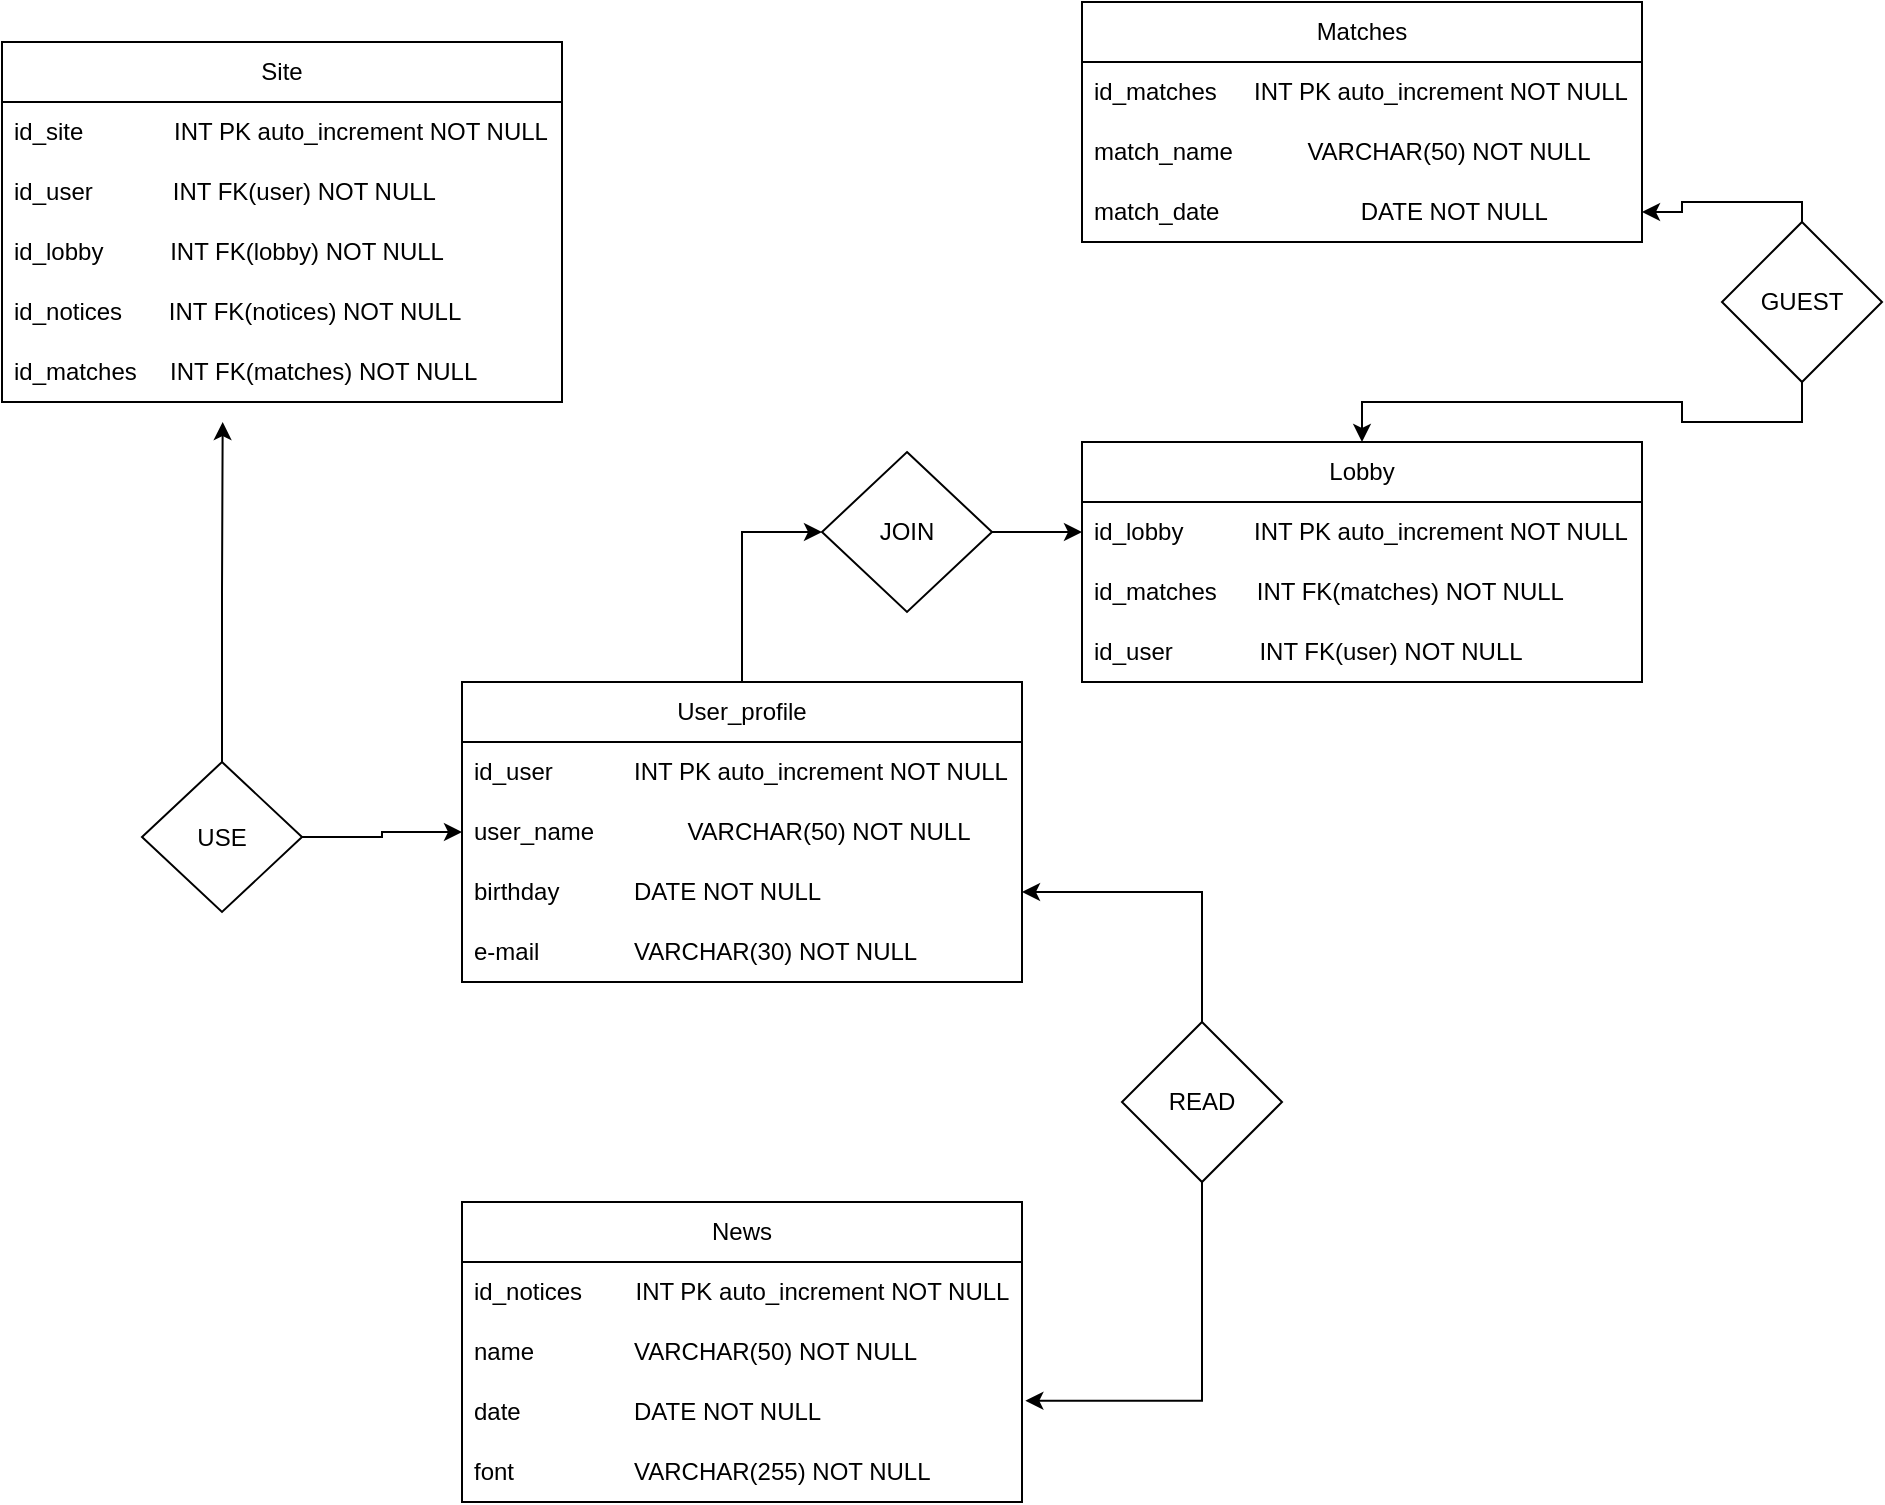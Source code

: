 <mxfile version="21.6.8" type="device">
  <diagram name="Page-1" id="nhUX0eOs_0no1MKn4os-">
    <mxGraphModel dx="1723" dy="773" grid="1" gridSize="10" guides="1" tooltips="1" connect="1" arrows="1" fold="1" page="1" pageScale="1" pageWidth="850" pageHeight="1100" math="0" shadow="0">
      <root>
        <mxCell id="0" />
        <mxCell id="1" parent="0" />
        <mxCell id="7KKed47rouhJZqzv3VmI-54" style="edgeStyle=orthogonalEdgeStyle;rounded=0;orthogonalLoop=1;jettySize=auto;html=1;entryX=0;entryY=0.5;entryDx=0;entryDy=0;" edge="1" parent="1" source="7KKed47rouhJZqzv3VmI-13" target="7KKed47rouhJZqzv3VmI-52">
          <mxGeometry relative="1" as="geometry" />
        </mxCell>
        <mxCell id="7KKed47rouhJZqzv3VmI-13" value="User_profile" style="swimlane;fontStyle=0;childLayout=stackLayout;horizontal=1;startSize=30;horizontalStack=0;resizeParent=1;resizeParentMax=0;resizeLast=0;collapsible=1;marginBottom=0;whiteSpace=wrap;html=1;" vertex="1" parent="1">
          <mxGeometry x="240" y="350" width="280" height="150" as="geometry" />
        </mxCell>
        <mxCell id="7KKed47rouhJZqzv3VmI-20" value="id_user&lt;span style=&quot;white-space: pre;&quot;&gt;&#x9;&lt;span style=&quot;white-space: pre;&quot;&gt;&#x9;&lt;/span&gt;&lt;/span&gt;INT PK auto_increment NOT NULL" style="text;strokeColor=none;fillColor=none;align=left;verticalAlign=middle;spacingLeft=4;spacingRight=4;overflow=hidden;points=[[0,0.5],[1,0.5]];portConstraint=eastwest;rotatable=0;whiteSpace=wrap;html=1;" vertex="1" parent="7KKed47rouhJZqzv3VmI-13">
          <mxGeometry y="30" width="280" height="30" as="geometry" />
        </mxCell>
        <mxCell id="7KKed47rouhJZqzv3VmI-14" value="user_name&lt;span style=&quot;white-space: pre;&quot;&gt;&#x9;&lt;span style=&quot;white-space: pre;&quot;&gt;&#x9;&lt;/span&gt;&lt;/span&gt;VARCHAR(50) NOT NULL" style="text;strokeColor=none;fillColor=none;align=left;verticalAlign=middle;spacingLeft=4;spacingRight=4;overflow=hidden;points=[[0,0.5],[1,0.5]];portConstraint=eastwest;rotatable=0;whiteSpace=wrap;html=1;" vertex="1" parent="7KKed47rouhJZqzv3VmI-13">
          <mxGeometry y="60" width="280" height="30" as="geometry" />
        </mxCell>
        <mxCell id="7KKed47rouhJZqzv3VmI-18" value="birthday&lt;span style=&quot;white-space: pre;&quot;&gt;&#x9;&lt;span style=&quot;white-space: pre;&quot;&gt;&#x9;&lt;/span&gt;&lt;/span&gt;DATE NOT NULL" style="text;strokeColor=none;fillColor=none;align=left;verticalAlign=middle;spacingLeft=4;spacingRight=4;overflow=hidden;points=[[0,0.5],[1,0.5]];portConstraint=eastwest;rotatable=0;whiteSpace=wrap;html=1;" vertex="1" parent="7KKed47rouhJZqzv3VmI-13">
          <mxGeometry y="90" width="280" height="30" as="geometry" />
        </mxCell>
        <mxCell id="7KKed47rouhJZqzv3VmI-19" value="e-mail&lt;span style=&quot;white-space: pre;&quot;&gt;&#x9;&lt;span style=&quot;white-space: pre;&quot;&gt;&#x9;&lt;/span&gt;&lt;/span&gt;VARCHAR(30) NOT NULL" style="text;strokeColor=none;fillColor=none;align=left;verticalAlign=middle;spacingLeft=4;spacingRight=4;overflow=hidden;points=[[0,0.5],[1,0.5]];portConstraint=eastwest;rotatable=0;whiteSpace=wrap;html=1;" vertex="1" parent="7KKed47rouhJZqzv3VmI-13">
          <mxGeometry y="120" width="280" height="30" as="geometry" />
        </mxCell>
        <mxCell id="7KKed47rouhJZqzv3VmI-21" value="Lobby" style="swimlane;fontStyle=0;childLayout=stackLayout;horizontal=1;startSize=30;horizontalStack=0;resizeParent=1;resizeParentMax=0;resizeLast=0;collapsible=1;marginBottom=0;whiteSpace=wrap;html=1;" vertex="1" parent="1">
          <mxGeometry x="550" y="230" width="280" height="120" as="geometry" />
        </mxCell>
        <mxCell id="7KKed47rouhJZqzv3VmI-24" value="id_lobby&lt;span style=&quot;&quot;&gt;&lt;span style=&quot;white-space: pre;&quot;&gt;&amp;nbsp;&amp;nbsp;&amp;nbsp;&amp;nbsp;&lt;/span&gt;&lt;/span&gt;&lt;span style=&quot;&quot;&gt;&lt;span style=&quot;white-space: pre;&quot;&gt;&amp;nbsp;&amp;nbsp;&amp;nbsp;&amp;nbsp;&lt;span style=&quot;white-space: pre;&quot;&gt;&#x9;&lt;/span&gt;&lt;/span&gt;&lt;/span&gt;INT PK auto_increment NOT NULL" style="text;strokeColor=none;fillColor=none;align=left;verticalAlign=middle;spacingLeft=4;spacingRight=4;overflow=hidden;points=[[0,0.5],[1,0.5]];portConstraint=eastwest;rotatable=0;whiteSpace=wrap;html=1;" vertex="1" parent="7KKed47rouhJZqzv3VmI-21">
          <mxGeometry y="30" width="280" height="30" as="geometry" />
        </mxCell>
        <mxCell id="7KKed47rouhJZqzv3VmI-23" value="id_matches&amp;nbsp; &amp;nbsp; &amp;nbsp; INT FK(matches) NOT NULL" style="text;strokeColor=none;fillColor=none;align=left;verticalAlign=middle;spacingLeft=4;spacingRight=4;overflow=hidden;points=[[0,0.5],[1,0.5]];portConstraint=eastwest;rotatable=0;whiteSpace=wrap;html=1;" vertex="1" parent="7KKed47rouhJZqzv3VmI-21">
          <mxGeometry y="60" width="280" height="30" as="geometry" />
        </mxCell>
        <mxCell id="7KKed47rouhJZqzv3VmI-22" value="id_user&lt;span style=&quot;&quot;&gt;&lt;span style=&quot;white-space: pre;&quot;&gt;&amp;nbsp;&amp;nbsp;&amp;nbsp;&amp;nbsp;&lt;/span&gt;&lt;/span&gt;&lt;span style=&quot;&quot;&gt;&lt;span style=&quot;white-space: pre;&quot;&gt;&amp;nbsp;&amp;nbsp;&amp;nbsp;&amp;nbsp;     &lt;/span&gt;&lt;/span&gt;INT FK(user) NOT NULL" style="text;strokeColor=none;fillColor=none;align=left;verticalAlign=middle;spacingLeft=4;spacingRight=4;overflow=hidden;points=[[0,0.5],[1,0.5]];portConstraint=eastwest;rotatable=0;whiteSpace=wrap;html=1;" vertex="1" parent="7KKed47rouhJZqzv3VmI-21">
          <mxGeometry y="90" width="280" height="30" as="geometry" />
        </mxCell>
        <mxCell id="7KKed47rouhJZqzv3VmI-26" value="News" style="swimlane;fontStyle=0;childLayout=stackLayout;horizontal=1;startSize=30;horizontalStack=0;resizeParent=1;resizeParentMax=0;resizeLast=0;collapsible=1;marginBottom=0;whiteSpace=wrap;html=1;" vertex="1" parent="1">
          <mxGeometry x="240" y="610" width="280" height="150" as="geometry" />
        </mxCell>
        <mxCell id="7KKed47rouhJZqzv3VmI-27" value="id_notices&lt;span style=&quot;&quot;&gt;&lt;span style=&quot;white-space: pre;&quot;&gt;&amp;nbsp;&amp;nbsp;&amp;nbsp;&amp;nbsp;&lt;/span&gt;&lt;/span&gt;&lt;span style=&quot;&quot;&gt;&lt;span style=&quot;white-space: pre;&quot;&gt;&amp;nbsp;&amp;nbsp;&amp;nbsp;&amp;nbsp;&lt;/span&gt;&lt;/span&gt;INT PK auto_increment NOT NULL" style="text;strokeColor=none;fillColor=none;align=left;verticalAlign=middle;spacingLeft=4;spacingRight=4;overflow=hidden;points=[[0,0.5],[1,0.5]];portConstraint=eastwest;rotatable=0;whiteSpace=wrap;html=1;" vertex="1" parent="7KKed47rouhJZqzv3VmI-26">
          <mxGeometry y="30" width="280" height="30" as="geometry" />
        </mxCell>
        <mxCell id="7KKed47rouhJZqzv3VmI-28" value="name&lt;span style=&quot;white-space: pre;&quot;&gt;&#x9;&lt;/span&gt;&lt;span style=&quot;white-space: pre;&quot;&gt;&#x9;&lt;/span&gt;VARCHAR(50) NOT NULL" style="text;strokeColor=none;fillColor=none;align=left;verticalAlign=middle;spacingLeft=4;spacingRight=4;overflow=hidden;points=[[0,0.5],[1,0.5]];portConstraint=eastwest;rotatable=0;whiteSpace=wrap;html=1;" vertex="1" parent="7KKed47rouhJZqzv3VmI-26">
          <mxGeometry y="60" width="280" height="30" as="geometry" />
        </mxCell>
        <mxCell id="7KKed47rouhJZqzv3VmI-29" value="date&lt;span style=&quot;white-space: pre;&quot;&gt;&#x9;&lt;/span&gt;&lt;span style=&quot;white-space: pre;&quot;&gt;&#x9;&lt;/span&gt;&lt;span style=&quot;white-space: pre;&quot;&gt;&#x9;&lt;/span&gt;DATE NOT NULL" style="text;strokeColor=none;fillColor=none;align=left;verticalAlign=middle;spacingLeft=4;spacingRight=4;overflow=hidden;points=[[0,0.5],[1,0.5]];portConstraint=eastwest;rotatable=0;whiteSpace=wrap;html=1;" vertex="1" parent="7KKed47rouhJZqzv3VmI-26">
          <mxGeometry y="90" width="280" height="30" as="geometry" />
        </mxCell>
        <mxCell id="7KKed47rouhJZqzv3VmI-30" value="font&lt;span style=&quot;white-space: pre;&quot;&gt;&#x9;&lt;/span&gt;&lt;span style=&quot;white-space: pre;&quot;&gt;&#x9;&lt;/span&gt;&lt;span style=&quot;white-space: pre;&quot;&gt;&#x9;&lt;/span&gt;VARCHAR(255) NOT NULL" style="text;strokeColor=none;fillColor=none;align=left;verticalAlign=middle;spacingLeft=4;spacingRight=4;overflow=hidden;points=[[0,0.5],[1,0.5]];portConstraint=eastwest;rotatable=0;whiteSpace=wrap;html=1;" vertex="1" parent="7KKed47rouhJZqzv3VmI-26">
          <mxGeometry y="120" width="280" height="30" as="geometry" />
        </mxCell>
        <mxCell id="7KKed47rouhJZqzv3VmI-31" value="Matches" style="swimlane;fontStyle=0;childLayout=stackLayout;horizontal=1;startSize=30;horizontalStack=0;resizeParent=1;resizeParentMax=0;resizeLast=0;collapsible=1;marginBottom=0;whiteSpace=wrap;html=1;" vertex="1" parent="1">
          <mxGeometry x="550" y="10" width="280" height="120" as="geometry" />
        </mxCell>
        <mxCell id="7KKed47rouhJZqzv3VmI-32" value="id_matches&lt;span style=&quot;white-space: pre;&quot;&gt;&#x9;&lt;/span&gt;INT PK auto_increment NOT NULL" style="text;strokeColor=none;fillColor=none;align=left;verticalAlign=middle;spacingLeft=4;spacingRight=4;overflow=hidden;points=[[0,0.5],[1,0.5]];portConstraint=eastwest;rotatable=0;whiteSpace=wrap;html=1;" vertex="1" parent="7KKed47rouhJZqzv3VmI-31">
          <mxGeometry y="30" width="280" height="30" as="geometry" />
        </mxCell>
        <mxCell id="7KKed47rouhJZqzv3VmI-33" value="match_name&lt;span style=&quot;white-space: pre;&quot;&gt;&#x9;&lt;/span&gt;&lt;span style=&quot;white-space: pre;&quot;&gt;&#x9;&lt;/span&gt;VARCHAR(50) NOT NULL" style="text;strokeColor=none;fillColor=none;align=left;verticalAlign=middle;spacingLeft=4;spacingRight=4;overflow=hidden;points=[[0,0.5],[1,0.5]];portConstraint=eastwest;rotatable=0;whiteSpace=wrap;html=1;" vertex="1" parent="7KKed47rouhJZqzv3VmI-31">
          <mxGeometry y="60" width="280" height="30" as="geometry" />
        </mxCell>
        <mxCell id="7KKed47rouhJZqzv3VmI-34" value="match_date&lt;span style=&quot;white-space: pre;&quot;&gt;&#x9;&lt;/span&gt;&lt;span style=&quot;white-space: pre;&quot;&gt;&#x9;&lt;/span&gt;&lt;span style=&quot;white-space: pre;&quot;&gt;&#x9;&lt;/span&gt;DATE NOT NULL" style="text;strokeColor=none;fillColor=none;align=left;verticalAlign=middle;spacingLeft=4;spacingRight=4;overflow=hidden;points=[[0,0.5],[1,0.5]];portConstraint=eastwest;rotatable=0;whiteSpace=wrap;html=1;" vertex="1" parent="7KKed47rouhJZqzv3VmI-31">
          <mxGeometry y="90" width="280" height="30" as="geometry" />
        </mxCell>
        <mxCell id="7KKed47rouhJZqzv3VmI-36" value="Site" style="swimlane;fontStyle=0;childLayout=stackLayout;horizontal=1;startSize=30;horizontalStack=0;resizeParent=1;resizeParentMax=0;resizeLast=0;collapsible=1;marginBottom=0;whiteSpace=wrap;html=1;" vertex="1" parent="1">
          <mxGeometry x="10" y="30" width="280" height="180" as="geometry" />
        </mxCell>
        <mxCell id="7KKed47rouhJZqzv3VmI-37" value="id_site&lt;span style=&quot;white-space: pre;&quot;&gt;&#x9;&lt;/span&gt;&lt;span style=&quot;white-space: pre;&quot;&gt;&#x9;&lt;/span&gt;INT PK auto_increment NOT NULL" style="text;strokeColor=none;fillColor=none;align=left;verticalAlign=middle;spacingLeft=4;spacingRight=4;overflow=hidden;points=[[0,0.5],[1,0.5]];portConstraint=eastwest;rotatable=0;whiteSpace=wrap;html=1;" vertex="1" parent="7KKed47rouhJZqzv3VmI-36">
          <mxGeometry y="30" width="280" height="30" as="geometry" />
        </mxCell>
        <mxCell id="7KKed47rouhJZqzv3VmI-38" value="id_user&lt;span style=&quot;&quot;&gt;&lt;span style=&quot;white-space: pre;&quot;&gt;&amp;nbsp;&amp;nbsp;&amp;nbsp;&amp;nbsp;&lt;/span&gt;&lt;/span&gt;&lt;span style=&quot;&quot;&gt;&lt;span style=&quot;white-space: pre;&quot;&gt;&amp;nbsp;&amp;nbsp;&amp;nbsp;&amp;nbsp;    &lt;/span&gt;&lt;/span&gt;INT FK(user) NOT NULL" style="text;strokeColor=none;fillColor=none;align=left;verticalAlign=middle;spacingLeft=4;spacingRight=4;overflow=hidden;points=[[0,0.5],[1,0.5]];portConstraint=eastwest;rotatable=0;whiteSpace=wrap;html=1;" vertex="1" parent="7KKed47rouhJZqzv3VmI-36">
          <mxGeometry y="60" width="280" height="30" as="geometry" />
        </mxCell>
        <mxCell id="7KKed47rouhJZqzv3VmI-39" value="id_lobby&lt;span style=&quot;&quot;&gt;&lt;span style=&quot;white-space: pre;&quot;&gt;&amp;nbsp;&amp;nbsp;&amp;nbsp;&amp;nbsp;&lt;/span&gt;&lt;/span&gt;&lt;span style=&quot;&quot;&gt;&lt;span style=&quot;white-space: pre;&quot;&gt;&amp;nbsp;&amp;nbsp;&amp;nbsp;&amp;nbsp;  &lt;/span&gt;&lt;/span&gt;INT FK(lobby) NOT NULL" style="text;strokeColor=none;fillColor=none;align=left;verticalAlign=middle;spacingLeft=4;spacingRight=4;overflow=hidden;points=[[0,0.5],[1,0.5]];portConstraint=eastwest;rotatable=0;whiteSpace=wrap;html=1;" vertex="1" parent="7KKed47rouhJZqzv3VmI-36">
          <mxGeometry y="90" width="280" height="30" as="geometry" />
        </mxCell>
        <mxCell id="7KKed47rouhJZqzv3VmI-41" value="id_notices&lt;span style=&quot;&quot;&gt;&lt;span style=&quot;white-space: pre;&quot;&gt;&amp;nbsp;&amp;nbsp;&amp;nbsp;&amp;nbsp;   &lt;/span&gt;&lt;/span&gt;INT FK(notices) NOT NULL" style="text;strokeColor=none;fillColor=none;align=left;verticalAlign=middle;spacingLeft=4;spacingRight=4;overflow=hidden;points=[[0,0.5],[1,0.5]];portConstraint=eastwest;rotatable=0;whiteSpace=wrap;html=1;" vertex="1" parent="7KKed47rouhJZqzv3VmI-36">
          <mxGeometry y="120" width="280" height="30" as="geometry" />
        </mxCell>
        <mxCell id="7KKed47rouhJZqzv3VmI-40" value="id_matches&lt;span style=&quot;&quot;&gt;&lt;span style=&quot;white-space: pre;&quot;&gt;&amp;nbsp;&amp;nbsp;&amp;nbsp;&amp;nbsp; &lt;/span&gt;&lt;/span&gt;INT FK(matches) NOT NULL" style="text;strokeColor=none;fillColor=none;align=left;verticalAlign=middle;spacingLeft=4;spacingRight=4;overflow=hidden;points=[[0,0.5],[1,0.5]];portConstraint=eastwest;rotatable=0;whiteSpace=wrap;html=1;" vertex="1" parent="7KKed47rouhJZqzv3VmI-36">
          <mxGeometry y="150" width="280" height="30" as="geometry" />
        </mxCell>
        <mxCell id="7KKed47rouhJZqzv3VmI-55" style="edgeStyle=orthogonalEdgeStyle;rounded=0;orthogonalLoop=1;jettySize=auto;html=1;entryX=0;entryY=0.5;entryDx=0;entryDy=0;" edge="1" parent="1" source="7KKed47rouhJZqzv3VmI-52" target="7KKed47rouhJZqzv3VmI-24">
          <mxGeometry relative="1" as="geometry" />
        </mxCell>
        <mxCell id="7KKed47rouhJZqzv3VmI-52" value="JOIN" style="rhombus;whiteSpace=wrap;html=1;" vertex="1" parent="1">
          <mxGeometry x="420" y="235" width="85" height="80" as="geometry" />
        </mxCell>
        <mxCell id="7KKed47rouhJZqzv3VmI-60" value="" style="edgeStyle=orthogonalEdgeStyle;rounded=0;orthogonalLoop=1;jettySize=auto;html=1;" edge="1" parent="1" source="7KKed47rouhJZqzv3VmI-59" target="7KKed47rouhJZqzv3VmI-18">
          <mxGeometry relative="1" as="geometry" />
        </mxCell>
        <mxCell id="7KKed47rouhJZqzv3VmI-62" style="edgeStyle=orthogonalEdgeStyle;rounded=0;orthogonalLoop=1;jettySize=auto;html=1;exitX=0.5;exitY=1;exitDx=0;exitDy=0;entryX=1.006;entryY=0.312;entryDx=0;entryDy=0;entryPerimeter=0;" edge="1" parent="1" source="7KKed47rouhJZqzv3VmI-59" target="7KKed47rouhJZqzv3VmI-29">
          <mxGeometry relative="1" as="geometry" />
        </mxCell>
        <mxCell id="7KKed47rouhJZqzv3VmI-59" value="READ" style="rhombus;whiteSpace=wrap;html=1;" vertex="1" parent="1">
          <mxGeometry x="570" y="520" width="80" height="80" as="geometry" />
        </mxCell>
        <mxCell id="7KKed47rouhJZqzv3VmI-65" style="edgeStyle=orthogonalEdgeStyle;rounded=0;orthogonalLoop=1;jettySize=auto;html=1;exitX=0.5;exitY=1;exitDx=0;exitDy=0;entryX=0.5;entryY=0;entryDx=0;entryDy=0;" edge="1" parent="1" source="7KKed47rouhJZqzv3VmI-64" target="7KKed47rouhJZqzv3VmI-21">
          <mxGeometry relative="1" as="geometry" />
        </mxCell>
        <mxCell id="7KKed47rouhJZqzv3VmI-66" style="edgeStyle=orthogonalEdgeStyle;rounded=0;orthogonalLoop=1;jettySize=auto;html=1;exitX=0.5;exitY=0;exitDx=0;exitDy=0;" edge="1" parent="1" source="7KKed47rouhJZqzv3VmI-64" target="7KKed47rouhJZqzv3VmI-34">
          <mxGeometry relative="1" as="geometry">
            <Array as="points">
              <mxPoint x="850" y="110" />
              <mxPoint x="850" y="115" />
            </Array>
          </mxGeometry>
        </mxCell>
        <mxCell id="7KKed47rouhJZqzv3VmI-64" value="GUEST" style="rhombus;whiteSpace=wrap;html=1;" vertex="1" parent="1">
          <mxGeometry x="870" y="120" width="80" height="80" as="geometry" />
        </mxCell>
        <mxCell id="7KKed47rouhJZqzv3VmI-68" value="" style="edgeStyle=orthogonalEdgeStyle;rounded=0;orthogonalLoop=1;jettySize=auto;html=1;" edge="1" parent="1" source="7KKed47rouhJZqzv3VmI-67" target="7KKed47rouhJZqzv3VmI-14">
          <mxGeometry relative="1" as="geometry" />
        </mxCell>
        <mxCell id="7KKed47rouhJZqzv3VmI-69" style="edgeStyle=orthogonalEdgeStyle;rounded=0;orthogonalLoop=1;jettySize=auto;html=1;exitX=0.5;exitY=0;exitDx=0;exitDy=0;" edge="1" parent="1" source="7KKed47rouhJZqzv3VmI-67">
          <mxGeometry relative="1" as="geometry">
            <mxPoint x="120.333" y="220" as="targetPoint" />
          </mxGeometry>
        </mxCell>
        <mxCell id="7KKed47rouhJZqzv3VmI-67" value="USE" style="rhombus;whiteSpace=wrap;html=1;" vertex="1" parent="1">
          <mxGeometry x="80" y="390" width="80" height="75" as="geometry" />
        </mxCell>
      </root>
    </mxGraphModel>
  </diagram>
</mxfile>
